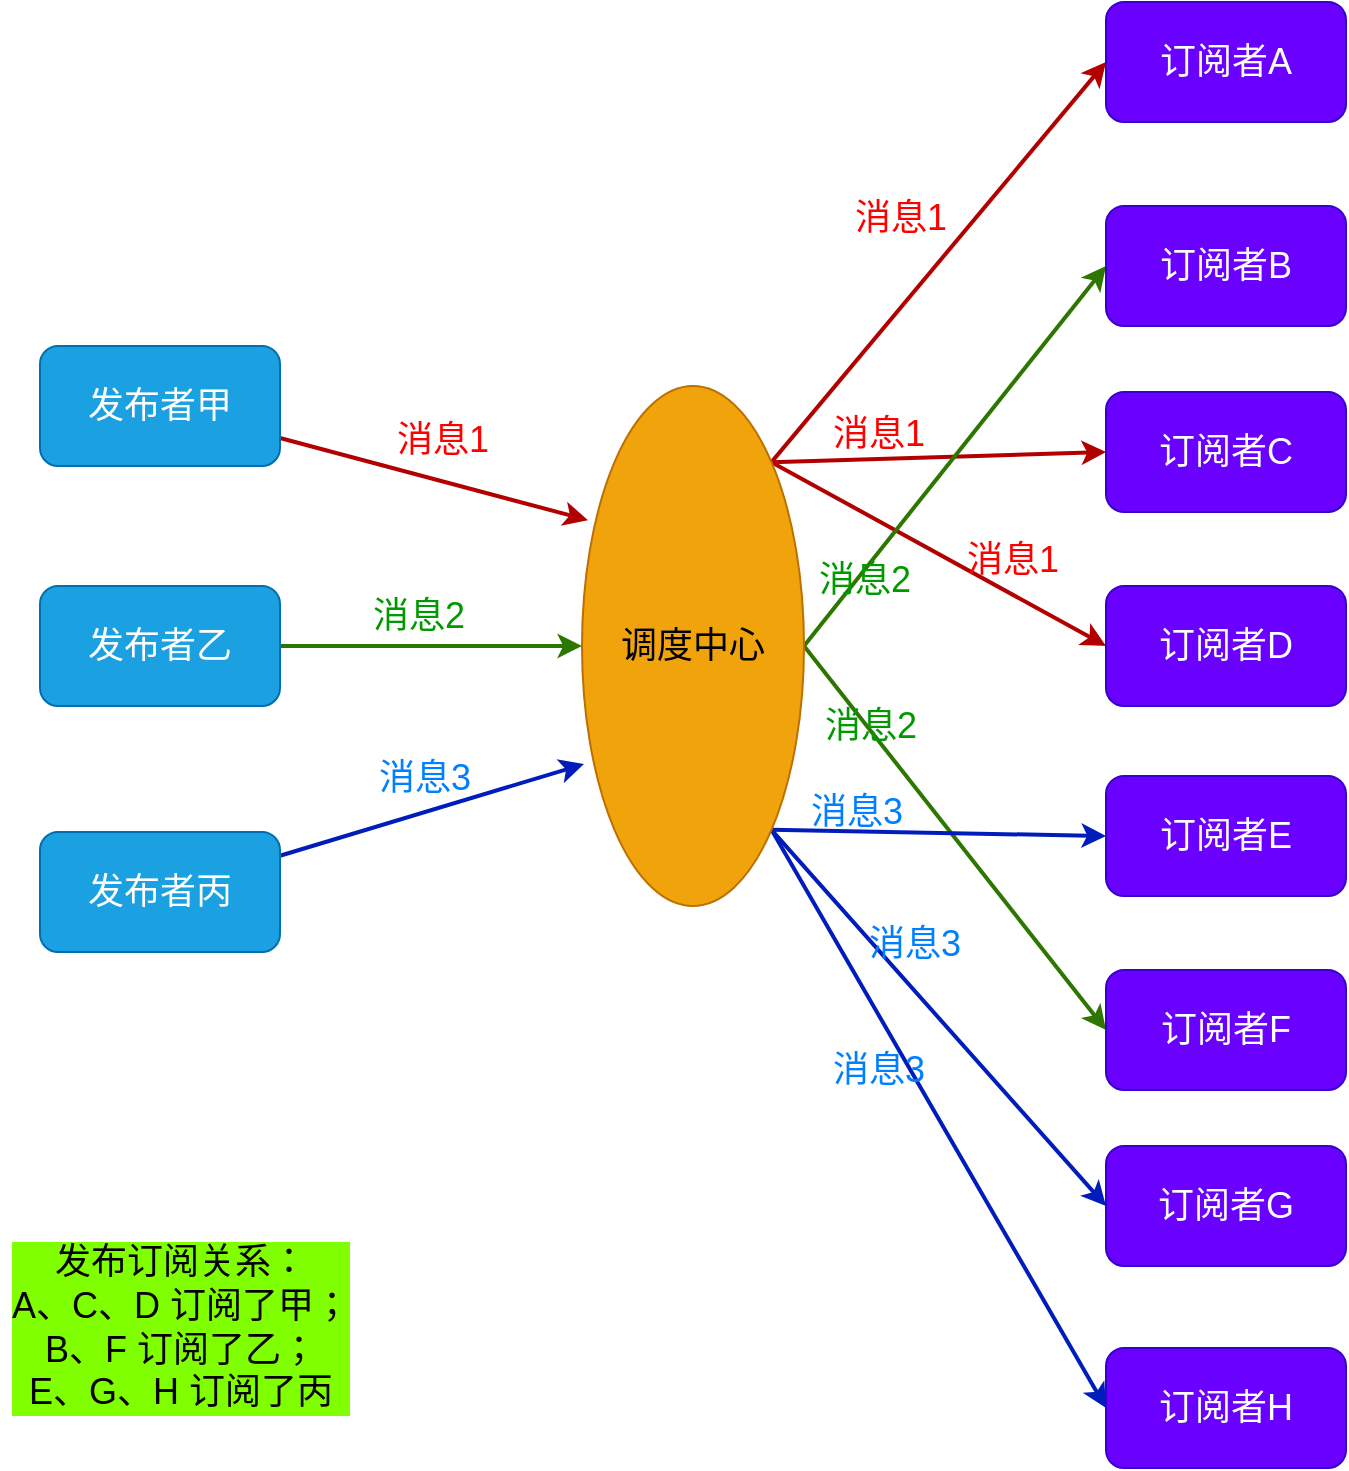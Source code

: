 <mxfile>
    <diagram id="tQgA6u7knEW869ys1hvs" name="第 1 页">
        <mxGraphModel dx="1076" dy="904" grid="0" gridSize="10" guides="1" tooltips="1" connect="1" arrows="1" fold="1" page="1" pageScale="1" pageWidth="827" pageHeight="1169" background="#ffffff" math="0" shadow="0">
            <root>
                <mxCell id="0"/>
                <mxCell id="1" parent="0"/>
                <mxCell id="22" style="edgeStyle=none;html=1;exitX=1;exitY=0;exitDx=0;exitDy=0;entryX=0;entryY=0.5;entryDx=0;entryDy=0;fontSize=18;fontColor=#FF0000;strokeWidth=2;fillColor=#e51400;strokeColor=#B20000;" edge="1" parent="1" source="2" target="9">
                    <mxGeometry relative="1" as="geometry"/>
                </mxCell>
                <mxCell id="23" style="edgeStyle=none;html=1;exitX=1;exitY=0;exitDx=0;exitDy=0;entryX=0;entryY=0.5;entryDx=0;entryDy=0;fontSize=18;fontColor=#FF0000;strokeWidth=2;fillColor=#e51400;strokeColor=#B20000;" edge="1" parent="1" source="2" target="6">
                    <mxGeometry relative="1" as="geometry"/>
                </mxCell>
                <mxCell id="24" style="edgeStyle=none;html=1;exitX=1;exitY=0;exitDx=0;exitDy=0;entryX=0;entryY=0.5;entryDx=0;entryDy=0;fontSize=18;fontColor=#FF0000;strokeWidth=2;fillColor=#e51400;strokeColor=#B20000;" edge="1" parent="1" source="2" target="12">
                    <mxGeometry relative="1" as="geometry"/>
                </mxCell>
                <mxCell id="25" style="edgeStyle=none;html=1;exitX=1;exitY=0.5;exitDx=0;exitDy=0;entryX=0;entryY=0.5;entryDx=0;entryDy=0;fontSize=18;fontColor=#FF0000;strokeWidth=2;fillColor=#60a917;strokeColor=#2D7600;" edge="1" parent="1" source="2" target="8">
                    <mxGeometry relative="1" as="geometry"/>
                </mxCell>
                <mxCell id="26" style="edgeStyle=none;html=1;exitX=1;exitY=0.5;exitDx=0;exitDy=0;entryX=0;entryY=0.5;entryDx=0;entryDy=0;fontSize=18;fontColor=#FF0000;strokeWidth=2;fillColor=#60a917;strokeColor=#2D7600;" edge="1" parent="1" source="2" target="10">
                    <mxGeometry relative="1" as="geometry"/>
                </mxCell>
                <mxCell id="27" style="edgeStyle=none;html=1;exitX=1;exitY=1;exitDx=0;exitDy=0;entryX=0;entryY=0.5;entryDx=0;entryDy=0;fontSize=18;fontColor=#FF0000;strokeWidth=2;fillColor=#0050ef;strokeColor=#001DBC;" edge="1" parent="1" source="2" target="11">
                    <mxGeometry relative="1" as="geometry"/>
                </mxCell>
                <mxCell id="28" style="edgeStyle=none;html=1;exitX=1;exitY=1;exitDx=0;exitDy=0;entryX=0;entryY=0.5;entryDx=0;entryDy=0;fontSize=18;fontColor=#FF0000;strokeWidth=2;fillColor=#0050ef;strokeColor=#001DBC;" edge="1" parent="1" source="2" target="13">
                    <mxGeometry relative="1" as="geometry"/>
                </mxCell>
                <mxCell id="29" style="edgeStyle=none;html=1;exitX=1;exitY=1;exitDx=0;exitDy=0;entryX=0;entryY=0.5;entryDx=0;entryDy=0;fontSize=18;fontColor=#FF0000;strokeWidth=2;fillColor=#0050ef;strokeColor=#001DBC;" edge="1" parent="1" source="2" target="7">
                    <mxGeometry relative="1" as="geometry"/>
                </mxCell>
                <mxCell id="2" value="调度中心" style="ellipse;whiteSpace=wrap;html=1;fillColor=#f0a30a;fontColor=#000000;strokeColor=#BD7000;fontSize=18;" vertex="1" parent="1">
                    <mxGeometry x="362" y="267" width="111" height="260" as="geometry"/>
                </mxCell>
                <mxCell id="19" style="edgeStyle=none;html=1;entryX=0.027;entryY=0.258;entryDx=0;entryDy=0;entryPerimeter=0;fontSize=18;fontColor=#FF0000;fontStyle=0;fillColor=#e51400;strokeColor=#B20000;strokeWidth=2;" edge="1" parent="1" source="3" target="2">
                    <mxGeometry relative="1" as="geometry"/>
                </mxCell>
                <mxCell id="3" value="发布者甲" style="rounded=1;whiteSpace=wrap;html=1;fillColor=#1ba1e2;fontColor=#ffffff;strokeColor=#006EAF;fontSize=18;" vertex="1" parent="1">
                    <mxGeometry x="91" y="247" width="120" height="60" as="geometry"/>
                </mxCell>
                <mxCell id="21" style="edgeStyle=none;html=1;entryX=0.009;entryY=0.727;entryDx=0;entryDy=0;fontSize=18;fontColor=#000000;entryPerimeter=0;fillColor=#0050ef;strokeColor=#001DBC;strokeWidth=2;" edge="1" parent="1" source="4" target="2">
                    <mxGeometry relative="1" as="geometry"/>
                </mxCell>
                <mxCell id="4" value="发布者丙" style="rounded=1;whiteSpace=wrap;html=1;fillColor=#1ba1e2;fontColor=#ffffff;strokeColor=#006EAF;fontSize=18;" vertex="1" parent="1">
                    <mxGeometry x="91" y="490" width="120" height="60" as="geometry"/>
                </mxCell>
                <mxCell id="20" style="edgeStyle=none;html=1;entryX=0;entryY=0.5;entryDx=0;entryDy=0;fontSize=18;fontColor=#000000;fillColor=#60a917;strokeColor=#2D7600;strokeWidth=2;" edge="1" parent="1" source="5" target="2">
                    <mxGeometry relative="1" as="geometry"/>
                </mxCell>
                <mxCell id="5" value="发布者乙" style="rounded=1;whiteSpace=wrap;html=1;fillColor=#1ba1e2;fontColor=#ffffff;strokeColor=#006EAF;fontSize=18;" vertex="1" parent="1">
                    <mxGeometry x="91" y="367" width="120" height="60" as="geometry"/>
                </mxCell>
                <mxCell id="6" value="订阅者C" style="rounded=1;whiteSpace=wrap;html=1;fillColor=#6a00ff;strokeColor=#3700CC;fontColor=#ffffff;fontSize=18;" vertex="1" parent="1">
                    <mxGeometry x="624" y="270" width="120" height="60" as="geometry"/>
                </mxCell>
                <mxCell id="7" value="订阅者H" style="rounded=1;whiteSpace=wrap;html=1;fillColor=#6a00ff;strokeColor=#3700CC;fontColor=#ffffff;fontSize=18;" vertex="1" parent="1">
                    <mxGeometry x="624" y="748" width="120" height="60" as="geometry"/>
                </mxCell>
                <mxCell id="8" value="订阅者B" style="rounded=1;whiteSpace=wrap;html=1;fillColor=#6a00ff;strokeColor=#3700CC;fontColor=#ffffff;fontSize=18;" vertex="1" parent="1">
                    <mxGeometry x="624" y="177" width="120" height="60" as="geometry"/>
                </mxCell>
                <mxCell id="9" value="订阅者A" style="rounded=1;whiteSpace=wrap;html=1;fillColor=#6a00ff;strokeColor=#3700CC;fontColor=#ffffff;fontSize=18;" vertex="1" parent="1">
                    <mxGeometry x="624" y="75" width="120" height="60" as="geometry"/>
                </mxCell>
                <mxCell id="10" value="订阅者F" style="rounded=1;whiteSpace=wrap;html=1;fillColor=#6a00ff;strokeColor=#3700CC;fontColor=#ffffff;fontSize=18;" vertex="1" parent="1">
                    <mxGeometry x="624" y="559" width="120" height="60" as="geometry"/>
                </mxCell>
                <mxCell id="11" value="订阅者E" style="rounded=1;whiteSpace=wrap;html=1;fillColor=#6a00ff;strokeColor=#3700CC;fontColor=#ffffff;fontSize=18;" vertex="1" parent="1">
                    <mxGeometry x="624" y="462" width="120" height="60" as="geometry"/>
                </mxCell>
                <mxCell id="12" value="订阅者D" style="rounded=1;whiteSpace=wrap;html=1;fillColor=#6a00ff;strokeColor=#3700CC;fontColor=#ffffff;fontSize=18;" vertex="1" parent="1">
                    <mxGeometry x="624" y="367" width="120" height="60" as="geometry"/>
                </mxCell>
                <mxCell id="13" value="订阅者G" style="rounded=1;whiteSpace=wrap;html=1;fillColor=#6a00ff;strokeColor=#3700CC;fontColor=#ffffff;fontSize=18;" vertex="1" parent="1">
                    <mxGeometry x="624" y="647" width="120" height="60" as="geometry"/>
                </mxCell>
                <mxCell id="16" value="发布订阅关系：&lt;br style=&quot;font-size: 18px;&quot;&gt;A、C、D 订阅了甲；&lt;br style=&quot;font-size: 18px;&quot;&gt;B、F 订阅了乙；&lt;br style=&quot;font-size: 18px;&quot;&gt;E、G、H 订阅了丙" style="text;html=1;align=center;verticalAlign=middle;resizable=0;points=[];autosize=1;strokeColor=none;fillColor=none;fontColor=#000000;fontSize=18;labelBackgroundColor=#80FF00;" vertex="1" parent="1">
                    <mxGeometry x="71" y="692" width="179" height="92" as="geometry"/>
                </mxCell>
                <mxCell id="30" value="消息3" style="text;html=1;align=center;verticalAlign=middle;resizable=0;points=[];autosize=1;strokeColor=none;fillColor=none;fontSize=18;fontColor=#007FFF;" vertex="1" parent="1">
                    <mxGeometry x="255" y="450" width="56" height="26" as="geometry"/>
                </mxCell>
                <mxCell id="32" value="消息2" style="text;html=1;align=center;verticalAlign=middle;resizable=0;points=[];autosize=1;strokeColor=none;fillColor=none;fontSize=18;fontColor=#009900;" vertex="1" parent="1">
                    <mxGeometry x="252" y="369" width="56" height="26" as="geometry"/>
                </mxCell>
                <mxCell id="33" value="消息1" style="text;html=1;align=center;verticalAlign=middle;resizable=0;points=[];autosize=1;strokeColor=none;fillColor=none;fontSize=18;fontColor=#FF0000;" vertex="1" parent="1">
                    <mxGeometry x="264" y="281" width="56" height="26" as="geometry"/>
                </mxCell>
                <mxCell id="34" value="消息1" style="text;html=1;align=center;verticalAlign=middle;resizable=0;points=[];autosize=1;strokeColor=none;fillColor=none;fontSize=18;fontColor=#FF0000;" vertex="1" parent="1">
                    <mxGeometry x="549" y="341" width="56" height="26" as="geometry"/>
                </mxCell>
                <mxCell id="35" value="消息1" style="text;html=1;align=center;verticalAlign=middle;resizable=0;points=[];autosize=1;strokeColor=none;fillColor=none;fontSize=18;fontColor=#FF0000;" vertex="1" parent="1">
                    <mxGeometry x="482" y="278" width="56" height="26" as="geometry"/>
                </mxCell>
                <mxCell id="36" value="消息1" style="text;html=1;align=center;verticalAlign=middle;resizable=0;points=[];autosize=1;strokeColor=none;fillColor=none;fontSize=18;fontColor=#FF0000;" vertex="1" parent="1">
                    <mxGeometry x="493" y="170" width="56" height="26" as="geometry"/>
                </mxCell>
                <mxCell id="37" value="消息2" style="text;html=1;align=center;verticalAlign=middle;resizable=0;points=[];autosize=1;strokeColor=none;fillColor=none;fontSize=18;fontColor=#009900;" vertex="1" parent="1">
                    <mxGeometry x="478" y="424" width="56" height="26" as="geometry"/>
                </mxCell>
                <mxCell id="38" value="消息2" style="text;html=1;align=center;verticalAlign=middle;resizable=0;points=[];autosize=1;strokeColor=none;fillColor=none;fontSize=18;fontColor=#009900;" vertex="1" parent="1">
                    <mxGeometry x="475" y="351" width="56" height="26" as="geometry"/>
                </mxCell>
                <mxCell id="40" value="消息3" style="text;html=1;align=center;verticalAlign=middle;resizable=0;points=[];autosize=1;strokeColor=none;fillColor=none;fontSize=18;fontColor=#007FFF;" vertex="1" parent="1">
                    <mxGeometry x="482" y="596" width="56" height="26" as="geometry"/>
                </mxCell>
                <mxCell id="41" value="消息3" style="text;html=1;align=center;verticalAlign=middle;resizable=0;points=[];autosize=1;strokeColor=none;fillColor=none;fontSize=18;fontColor=#007FFF;" vertex="1" parent="1">
                    <mxGeometry x="500" y="533" width="56" height="26" as="geometry"/>
                </mxCell>
                <mxCell id="42" value="消息3" style="text;html=1;align=center;verticalAlign=middle;resizable=0;points=[];autosize=1;strokeColor=none;fillColor=none;fontSize=18;fontColor=#007FFF;" vertex="1" parent="1">
                    <mxGeometry x="471" y="467" width="56" height="26" as="geometry"/>
                </mxCell>
            </root>
        </mxGraphModel>
    </diagram>
</mxfile>